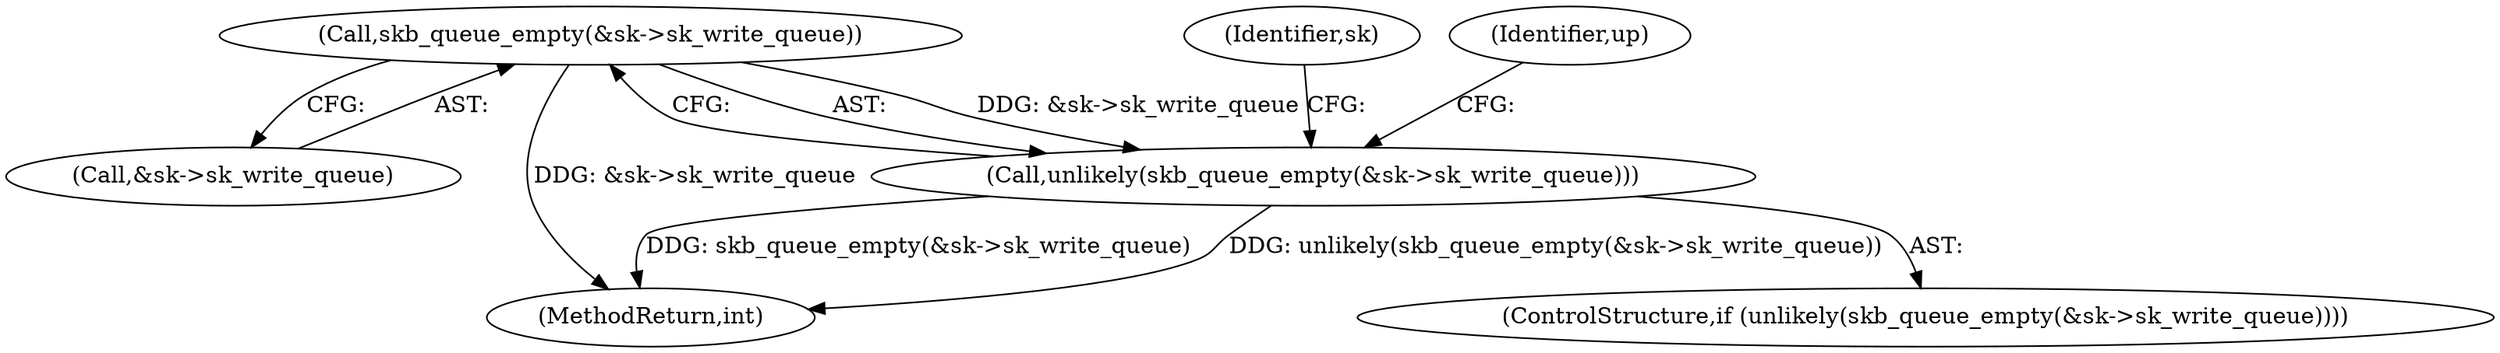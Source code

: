digraph "0_linux_f6d8bd051c391c1c0458a30b2a7abcd939329259_32@pointer" {
"1000782" [label="(Call,skb_queue_empty(&sk->sk_write_queue))"];
"1000781" [label="(Call,unlikely(skb_queue_empty(&sk->sk_write_queue)))"];
"1000781" [label="(Call,unlikely(skb_queue_empty(&sk->sk_write_queue)))"];
"1000782" [label="(Call,skb_queue_empty(&sk->sk_write_queue))"];
"1000783" [label="(Call,&sk->sk_write_queue)"];
"1000793" [label="(Identifier,sk)"];
"1000850" [label="(MethodReturn,int)"];
"1000780" [label="(ControlStructure,if (unlikely(skb_queue_empty(&sk->sk_write_queue))))"];
"1000789" [label="(Identifier,up)"];
"1000782" -> "1000781"  [label="AST: "];
"1000782" -> "1000783"  [label="CFG: "];
"1000783" -> "1000782"  [label="AST: "];
"1000781" -> "1000782"  [label="CFG: "];
"1000782" -> "1000850"  [label="DDG: &sk->sk_write_queue"];
"1000782" -> "1000781"  [label="DDG: &sk->sk_write_queue"];
"1000781" -> "1000780"  [label="AST: "];
"1000789" -> "1000781"  [label="CFG: "];
"1000793" -> "1000781"  [label="CFG: "];
"1000781" -> "1000850"  [label="DDG: unlikely(skb_queue_empty(&sk->sk_write_queue))"];
"1000781" -> "1000850"  [label="DDG: skb_queue_empty(&sk->sk_write_queue)"];
}
